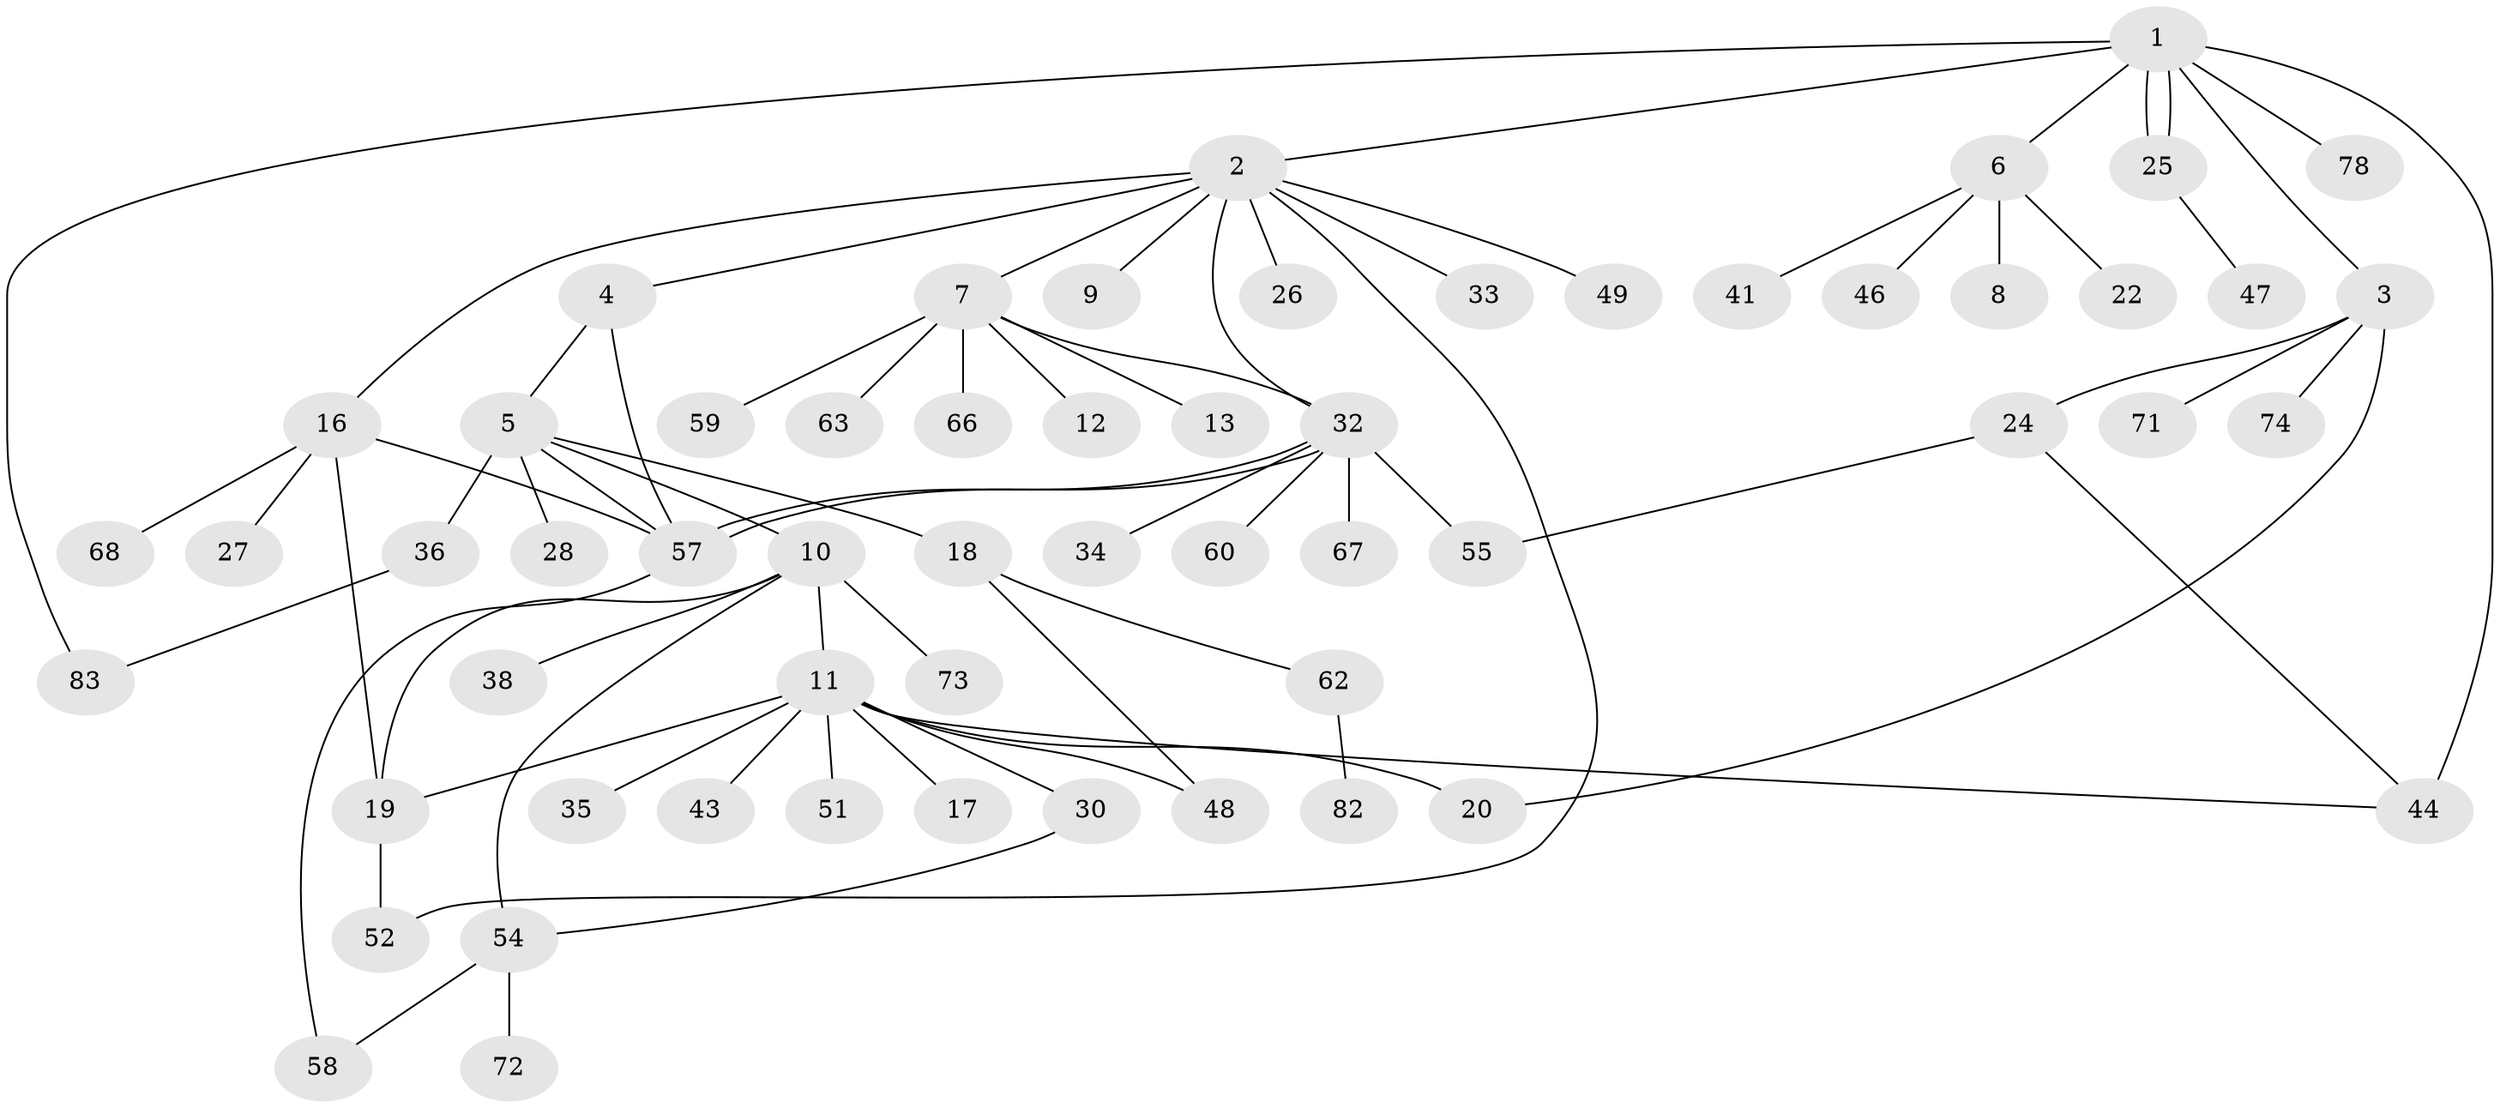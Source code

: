 // Generated by graph-tools (version 1.1) at 2025/51/02/27/25 19:51:56]
// undirected, 58 vertices, 74 edges
graph export_dot {
graph [start="1"]
  node [color=gray90,style=filled];
  1 [super="+29"];
  2 [super="+14"];
  3 [super="+23"];
  4;
  5 [super="+15"];
  6 [super="+42"];
  7 [super="+50"];
  8 [super="+53"];
  9;
  10 [super="+37"];
  11 [super="+31"];
  12 [super="+81"];
  13;
  16;
  17;
  18 [super="+84"];
  19 [super="+21"];
  20 [super="+64"];
  22;
  24 [super="+76"];
  25 [super="+45"];
  26;
  27 [super="+61"];
  28;
  30 [super="+39"];
  32 [super="+40"];
  33;
  34;
  35;
  36 [super="+75"];
  38;
  41;
  43 [super="+69"];
  44 [super="+80"];
  46;
  47;
  48;
  49;
  51;
  52 [super="+65"];
  54 [super="+56"];
  55 [super="+70"];
  57 [super="+77"];
  58;
  59;
  60;
  62;
  63;
  66;
  67;
  68;
  71;
  72 [super="+79"];
  73;
  74;
  78;
  82;
  83;
  1 -- 2;
  1 -- 3;
  1 -- 6;
  1 -- 25;
  1 -- 25;
  1 -- 78;
  1 -- 83;
  1 -- 44;
  2 -- 4;
  2 -- 7;
  2 -- 9;
  2 -- 16;
  2 -- 26;
  2 -- 32;
  2 -- 33;
  2 -- 49;
  2 -- 52;
  3 -- 20;
  3 -- 24;
  3 -- 71;
  3 -- 74;
  4 -- 5;
  4 -- 57;
  5 -- 10;
  5 -- 18;
  5 -- 28;
  5 -- 36;
  5 -- 57;
  6 -- 8;
  6 -- 22;
  6 -- 41;
  6 -- 46;
  7 -- 12;
  7 -- 13;
  7 -- 32;
  7 -- 59;
  7 -- 66;
  7 -- 63;
  10 -- 11;
  10 -- 38;
  10 -- 54;
  10 -- 73;
  10 -- 19;
  11 -- 17;
  11 -- 19 [weight=2];
  11 -- 20;
  11 -- 30;
  11 -- 35;
  11 -- 43;
  11 -- 48;
  11 -- 51;
  11 -- 44;
  16 -- 27;
  16 -- 68;
  16 -- 57;
  16 -- 19;
  18 -- 62;
  18 -- 48;
  19 -- 52;
  24 -- 44;
  24 -- 55;
  25 -- 47;
  30 -- 54;
  32 -- 34;
  32 -- 55;
  32 -- 57;
  32 -- 57;
  32 -- 60;
  32 -- 67;
  36 -- 83;
  54 -- 72;
  54 -- 58;
  57 -- 58;
  62 -- 82;
}
